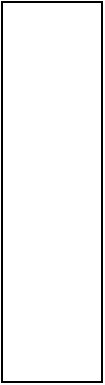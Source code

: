 <mxfile version="16.4.5" type="github"><diagram id="RLpGQakVgPLHTPo20CJ6" name="Page-1"><mxGraphModel dx="640" dy="433" grid="1" gridSize="10" guides="1" tooltips="1" connect="1" arrows="1" fold="1" page="1" pageScale="1" pageWidth="827" pageHeight="1169" math="0" shadow="0"><root><mxCell id="0"/><mxCell id="1" parent="0"/><mxCell id="qpD2oe0eRJxv0kx70rMQ-1" value="" style="whiteSpace=wrap;html=1;" vertex="1" parent="1"><mxGeometry x="260" y="60" width="50" height="190" as="geometry"/></mxCell></root></mxGraphModel></diagram></mxfile>